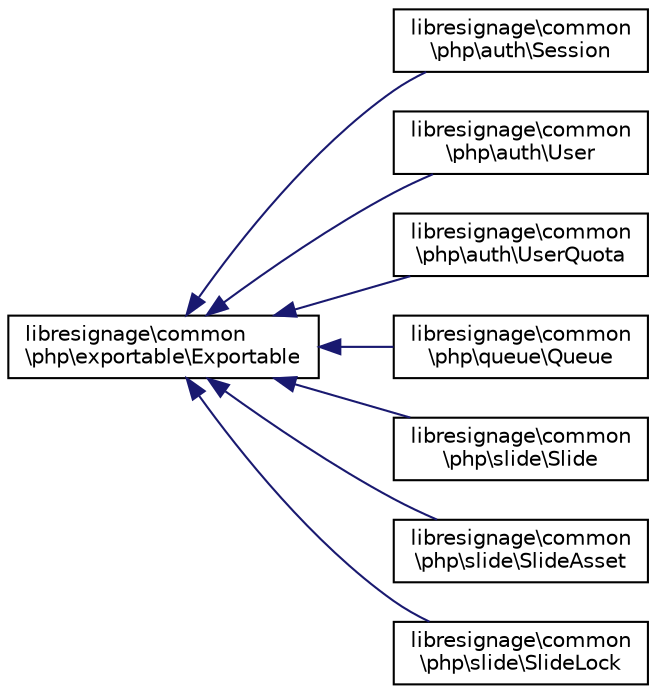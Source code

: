 digraph "Graphical Class Hierarchy"
{
  edge [fontname="Helvetica",fontsize="10",labelfontname="Helvetica",labelfontsize="10"];
  node [fontname="Helvetica",fontsize="10",shape=record];
  rankdir="LR";
  Node0 [label="libresignage\\common\l\\php\\exportable\\Exportable",height=0.2,width=0.4,color="black", fillcolor="white", style="filled",URL="$classlibresignage_1_1common_1_1php_1_1exportable_1_1Exportable.html"];
  Node0 -> Node1 [dir="back",color="midnightblue",fontsize="10",style="solid",fontname="Helvetica"];
  Node1 [label="libresignage\\common\l\\php\\auth\\Session",height=0.2,width=0.4,color="black", fillcolor="white", style="filled",URL="$classlibresignage_1_1common_1_1php_1_1auth_1_1Session.html"];
  Node0 -> Node2 [dir="back",color="midnightblue",fontsize="10",style="solid",fontname="Helvetica"];
  Node2 [label="libresignage\\common\l\\php\\auth\\User",height=0.2,width=0.4,color="black", fillcolor="white", style="filled",URL="$classlibresignage_1_1common_1_1php_1_1auth_1_1User.html"];
  Node0 -> Node3 [dir="back",color="midnightblue",fontsize="10",style="solid",fontname="Helvetica"];
  Node3 [label="libresignage\\common\l\\php\\auth\\UserQuota",height=0.2,width=0.4,color="black", fillcolor="white", style="filled",URL="$classlibresignage_1_1common_1_1php_1_1auth_1_1UserQuota.html"];
  Node0 -> Node4 [dir="back",color="midnightblue",fontsize="10",style="solid",fontname="Helvetica"];
  Node4 [label="libresignage\\common\l\\php\\queue\\Queue",height=0.2,width=0.4,color="black", fillcolor="white", style="filled",URL="$classlibresignage_1_1common_1_1php_1_1queue_1_1Queue.html"];
  Node0 -> Node5 [dir="back",color="midnightblue",fontsize="10",style="solid",fontname="Helvetica"];
  Node5 [label="libresignage\\common\l\\php\\slide\\Slide",height=0.2,width=0.4,color="black", fillcolor="white", style="filled",URL="$classlibresignage_1_1common_1_1php_1_1slide_1_1Slide.html"];
  Node0 -> Node6 [dir="back",color="midnightblue",fontsize="10",style="solid",fontname="Helvetica"];
  Node6 [label="libresignage\\common\l\\php\\slide\\SlideAsset",height=0.2,width=0.4,color="black", fillcolor="white", style="filled",URL="$classlibresignage_1_1common_1_1php_1_1slide_1_1SlideAsset.html"];
  Node0 -> Node7 [dir="back",color="midnightblue",fontsize="10",style="solid",fontname="Helvetica"];
  Node7 [label="libresignage\\common\l\\php\\slide\\SlideLock",height=0.2,width=0.4,color="black", fillcolor="white", style="filled",URL="$classlibresignage_1_1common_1_1php_1_1slide_1_1SlideLock.html"];
}
